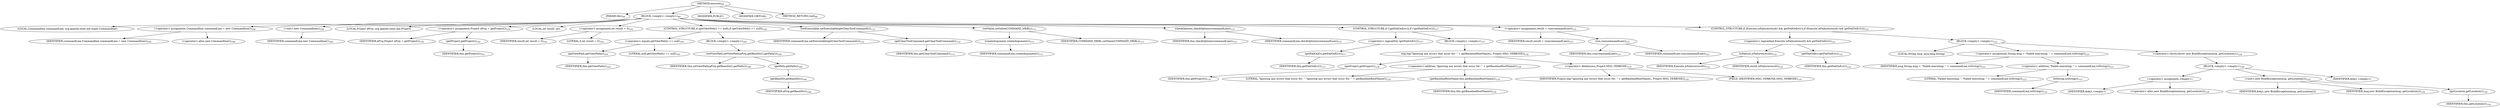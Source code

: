 digraph "execute" {  
"67" [label = <(METHOD,execute)<SUB>99</SUB>> ]
"6" [label = <(PARAM,this)<SUB>99</SUB>> ]
"68" [label = <(BLOCK,&lt;empty&gt;,&lt;empty&gt;)<SUB>99</SUB>> ]
"4" [label = <(LOCAL,Commandline commandLine: org.apache.tools.ant.types.Commandline)> ]
"69" [label = <(&lt;operator&gt;.assignment,Commandline commandLine = new Commandline())<SUB>100</SUB>> ]
"70" [label = <(IDENTIFIER,commandLine,Commandline commandLine = new Commandline())<SUB>100</SUB>> ]
"71" [label = <(&lt;operator&gt;.alloc,new Commandline())<SUB>100</SUB>> ]
"72" [label = <(&lt;init&gt;,new Commandline())<SUB>100</SUB>> ]
"3" [label = <(IDENTIFIER,commandLine,new Commandline())<SUB>100</SUB>> ]
"73" [label = <(LOCAL,Project aProj: org.apache.tools.ant.Project)> ]
"74" [label = <(&lt;operator&gt;.assignment,Project aProj = getProject())<SUB>101</SUB>> ]
"75" [label = <(IDENTIFIER,aProj,Project aProj = getProject())<SUB>101</SUB>> ]
"76" [label = <(getProject,getProject())<SUB>101</SUB>> ]
"5" [label = <(IDENTIFIER,this,getProject())<SUB>101</SUB>> ]
"77" [label = <(LOCAL,int result: int)> ]
"78" [label = <(&lt;operator&gt;.assignment,int result = 0)<SUB>102</SUB>> ]
"79" [label = <(IDENTIFIER,result,int result = 0)<SUB>102</SUB>> ]
"80" [label = <(LITERAL,0,int result = 0)<SUB>102</SUB>> ]
"81" [label = <(CONTROL_STRUCTURE,if (getViewPath() == null),if (getViewPath() == null))<SUB>105</SUB>> ]
"82" [label = <(&lt;operator&gt;.equals,getViewPath() == null)<SUB>105</SUB>> ]
"83" [label = <(getViewPath,getViewPath())<SUB>105</SUB>> ]
"7" [label = <(IDENTIFIER,this,getViewPath())<SUB>105</SUB>> ]
"84" [label = <(LITERAL,null,getViewPath() == null)<SUB>105</SUB>> ]
"85" [label = <(BLOCK,&lt;empty&gt;,&lt;empty&gt;)<SUB>105</SUB>> ]
"86" [label = <(setViewPath,setViewPath(aProj.getBaseDir().getPath()))<SUB>106</SUB>> ]
"8" [label = <(IDENTIFIER,this,setViewPath(aProj.getBaseDir().getPath()))<SUB>106</SUB>> ]
"87" [label = <(getPath,getPath())<SUB>106</SUB>> ]
"88" [label = <(getBaseDir,getBaseDir())<SUB>106</SUB>> ]
"89" [label = <(IDENTIFIER,aProj,getBaseDir())<SUB>106</SUB>> ]
"90" [label = <(setExecutable,setExecutable(getClearToolCommand()))<SUB>112</SUB>> ]
"91" [label = <(IDENTIFIER,commandLine,setExecutable(getClearToolCommand()))<SUB>112</SUB>> ]
"92" [label = <(getClearToolCommand,getClearToolCommand())<SUB>112</SUB>> ]
"9" [label = <(IDENTIFIER,this,getClearToolCommand())<SUB>112</SUB>> ]
"93" [label = <(setValue,setValue(COMMAND_MKBL))<SUB>113</SUB>> ]
"94" [label = <(createArgument,createArgument())<SUB>113</SUB>> ]
"95" [label = <(IDENTIFIER,commandLine,createArgument())<SUB>113</SUB>> ]
"96" [label = <(IDENTIFIER,COMMAND_MKBL,setValue(COMMAND_MKBL))<SUB>113</SUB>> ]
"97" [label = <(checkOptions,checkOptions(commandLine))<SUB>115</SUB>> ]
"10" [label = <(IDENTIFIER,this,checkOptions(commandLine))<SUB>115</SUB>> ]
"98" [label = <(IDENTIFIER,commandLine,checkOptions(commandLine))<SUB>115</SUB>> ]
"99" [label = <(CONTROL_STRUCTURE,if (!getFailOnErr()),if (!getFailOnErr()))<SUB>117</SUB>> ]
"100" [label = <(&lt;operator&gt;.logicalNot,!getFailOnErr())<SUB>117</SUB>> ]
"101" [label = <(getFailOnErr,getFailOnErr())<SUB>117</SUB>> ]
"11" [label = <(IDENTIFIER,this,getFailOnErr())<SUB>117</SUB>> ]
"102" [label = <(BLOCK,&lt;empty&gt;,&lt;empty&gt;)<SUB>117</SUB>> ]
"103" [label = <(log,log(&quot;Ignoring any errors that occur for: &quot; + getBaselineRootName(), Project.MSG_VERBOSE))<SUB>118</SUB>> ]
"104" [label = <(getProject,getProject())<SUB>118</SUB>> ]
"13" [label = <(IDENTIFIER,this,getProject())<SUB>118</SUB>> ]
"105" [label = <(&lt;operator&gt;.addition,&quot;Ignoring any errors that occur for: &quot; + getBaselineRootName())<SUB>118</SUB>> ]
"106" [label = <(LITERAL,&quot;Ignoring any errors that occur for: &quot;,&quot;Ignoring any errors that occur for: &quot; + getBaselineRootName())<SUB>118</SUB>> ]
"107" [label = <(getBaselineRootName,this.getBaselineRootName())<SUB>119</SUB>> ]
"12" [label = <(IDENTIFIER,this,this.getBaselineRootName())<SUB>119</SUB>> ]
"108" [label = <(&lt;operator&gt;.fieldAccess,Project.MSG_VERBOSE)<SUB>119</SUB>> ]
"109" [label = <(IDENTIFIER,Project,log(&quot;Ignoring any errors that occur for: &quot; + getBaselineRootName(), Project.MSG_VERBOSE))<SUB>119</SUB>> ]
"110" [label = <(FIELD_IDENTIFIER,MSG_VERBOSE,MSG_VERBOSE)<SUB>119</SUB>> ]
"111" [label = <(&lt;operator&gt;.assignment,result = run(commandLine))<SUB>121</SUB>> ]
"112" [label = <(IDENTIFIER,result,result = run(commandLine))<SUB>121</SUB>> ]
"113" [label = <(run,run(commandLine))<SUB>121</SUB>> ]
"14" [label = <(IDENTIFIER,this,run(commandLine))<SUB>121</SUB>> ]
"114" [label = <(IDENTIFIER,commandLine,run(commandLine))<SUB>121</SUB>> ]
"115" [label = <(CONTROL_STRUCTURE,if (Execute.isFailure(result) &amp;&amp; getFailOnErr()),if (Execute.isFailure(result) &amp;&amp; getFailOnErr()))<SUB>122</SUB>> ]
"116" [label = <(&lt;operator&gt;.logicalAnd,Execute.isFailure(result) &amp;&amp; getFailOnErr())<SUB>122</SUB>> ]
"117" [label = <(isFailure,isFailure(result))<SUB>122</SUB>> ]
"118" [label = <(IDENTIFIER,Execute,isFailure(result))<SUB>122</SUB>> ]
"119" [label = <(IDENTIFIER,result,isFailure(result))<SUB>122</SUB>> ]
"120" [label = <(getFailOnErr,getFailOnErr())<SUB>122</SUB>> ]
"15" [label = <(IDENTIFIER,this,getFailOnErr())<SUB>122</SUB>> ]
"121" [label = <(BLOCK,&lt;empty&gt;,&lt;empty&gt;)<SUB>122</SUB>> ]
"122" [label = <(LOCAL,String msg: java.lang.String)> ]
"123" [label = <(&lt;operator&gt;.assignment,String msg = &quot;Failed executing: &quot; + commandLine.toString())<SUB>123</SUB>> ]
"124" [label = <(IDENTIFIER,msg,String msg = &quot;Failed executing: &quot; + commandLine.toString())<SUB>123</SUB>> ]
"125" [label = <(&lt;operator&gt;.addition,&quot;Failed executing: &quot; + commandLine.toString())<SUB>123</SUB>> ]
"126" [label = <(LITERAL,&quot;Failed executing: &quot;,&quot;Failed executing: &quot; + commandLine.toString())<SUB>123</SUB>> ]
"127" [label = <(toString,toString())<SUB>123</SUB>> ]
"128" [label = <(IDENTIFIER,commandLine,toString())<SUB>123</SUB>> ]
"129" [label = <(&lt;operator&gt;.throw,throw new BuildException(msg, getLocation());)<SUB>124</SUB>> ]
"130" [label = <(BLOCK,&lt;empty&gt;,&lt;empty&gt;)<SUB>124</SUB>> ]
"131" [label = <(&lt;operator&gt;.assignment,&lt;empty&gt;)> ]
"132" [label = <(IDENTIFIER,$obj1,&lt;empty&gt;)> ]
"133" [label = <(&lt;operator&gt;.alloc,new BuildException(msg, getLocation()))<SUB>124</SUB>> ]
"134" [label = <(&lt;init&gt;,new BuildException(msg, getLocation()))<SUB>124</SUB>> ]
"135" [label = <(IDENTIFIER,$obj1,new BuildException(msg, getLocation()))> ]
"136" [label = <(IDENTIFIER,msg,new BuildException(msg, getLocation()))<SUB>124</SUB>> ]
"137" [label = <(getLocation,getLocation())<SUB>124</SUB>> ]
"16" [label = <(IDENTIFIER,this,getLocation())<SUB>124</SUB>> ]
"138" [label = <(IDENTIFIER,$obj1,&lt;empty&gt;)> ]
"139" [label = <(MODIFIER,PUBLIC)> ]
"140" [label = <(MODIFIER,VIRTUAL)> ]
"141" [label = <(METHOD_RETURN,void)<SUB>99</SUB>> ]
  "67" -> "6" 
  "67" -> "68" 
  "67" -> "139" 
  "67" -> "140" 
  "67" -> "141" 
  "68" -> "4" 
  "68" -> "69" 
  "68" -> "72" 
  "68" -> "73" 
  "68" -> "74" 
  "68" -> "77" 
  "68" -> "78" 
  "68" -> "81" 
  "68" -> "90" 
  "68" -> "93" 
  "68" -> "97" 
  "68" -> "99" 
  "68" -> "111" 
  "68" -> "115" 
  "69" -> "70" 
  "69" -> "71" 
  "72" -> "3" 
  "74" -> "75" 
  "74" -> "76" 
  "76" -> "5" 
  "78" -> "79" 
  "78" -> "80" 
  "81" -> "82" 
  "81" -> "85" 
  "82" -> "83" 
  "82" -> "84" 
  "83" -> "7" 
  "85" -> "86" 
  "86" -> "8" 
  "86" -> "87" 
  "87" -> "88" 
  "88" -> "89" 
  "90" -> "91" 
  "90" -> "92" 
  "92" -> "9" 
  "93" -> "94" 
  "93" -> "96" 
  "94" -> "95" 
  "97" -> "10" 
  "97" -> "98" 
  "99" -> "100" 
  "99" -> "102" 
  "100" -> "101" 
  "101" -> "11" 
  "102" -> "103" 
  "103" -> "104" 
  "103" -> "105" 
  "103" -> "108" 
  "104" -> "13" 
  "105" -> "106" 
  "105" -> "107" 
  "107" -> "12" 
  "108" -> "109" 
  "108" -> "110" 
  "111" -> "112" 
  "111" -> "113" 
  "113" -> "14" 
  "113" -> "114" 
  "115" -> "116" 
  "115" -> "121" 
  "116" -> "117" 
  "116" -> "120" 
  "117" -> "118" 
  "117" -> "119" 
  "120" -> "15" 
  "121" -> "122" 
  "121" -> "123" 
  "121" -> "129" 
  "123" -> "124" 
  "123" -> "125" 
  "125" -> "126" 
  "125" -> "127" 
  "127" -> "128" 
  "129" -> "130" 
  "130" -> "131" 
  "130" -> "134" 
  "130" -> "138" 
  "131" -> "132" 
  "131" -> "133" 
  "134" -> "135" 
  "134" -> "136" 
  "134" -> "137" 
  "137" -> "16" 
}
